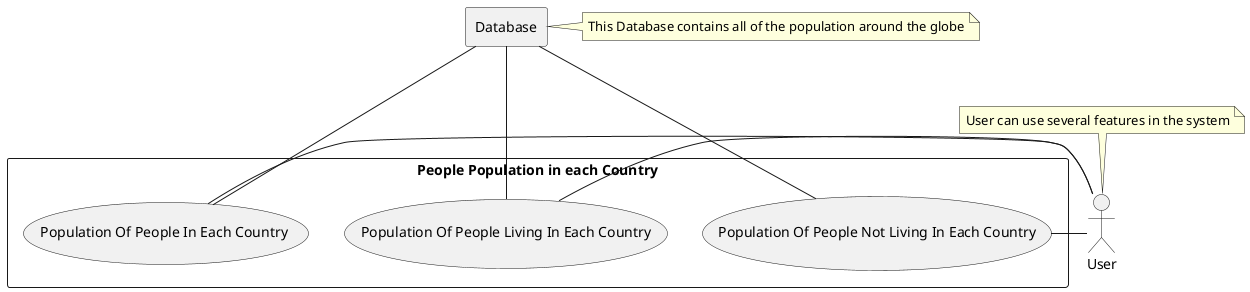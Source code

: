 @startuml
    actor user as "User"
        note top of user: User can use several features in the system
        rectangle db as "Database"
        note right of db: This Database contains all of the population around the globe
    rectangle "People Population in each Country"{
        usecase PC1 as "Population Of People In Each Country "
        usecase PC2 as "Population Of People Living In Each Country"
        usecase PC3 as "Population Of People Not Living In Each Country"
        user - PC1
        user - PC2
        user - PC3
        db --- PC1
        db --- PC2
        db --- PC3
    }
@enduml